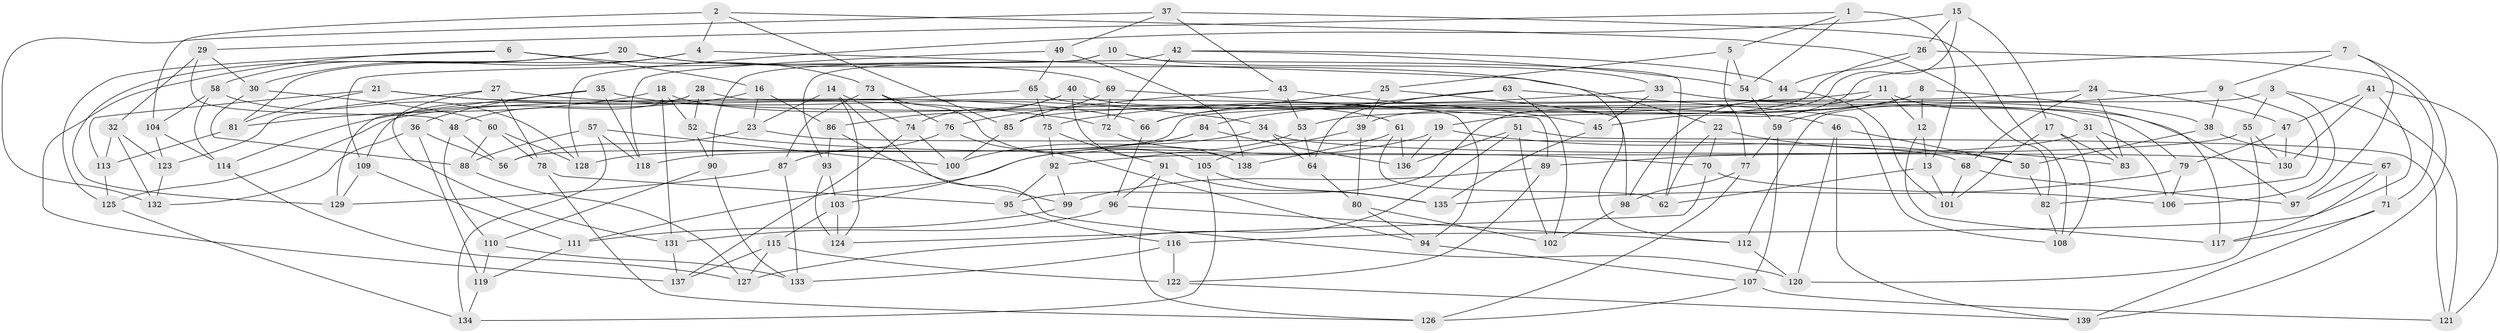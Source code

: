 // Generated by graph-tools (version 1.1) at 2025/16/03/09/25 04:16:26]
// undirected, 139 vertices, 278 edges
graph export_dot {
graph [start="1"]
  node [color=gray90,style=filled];
  1;
  2;
  3;
  4;
  5;
  6;
  7;
  8;
  9;
  10;
  11;
  12;
  13;
  14;
  15;
  16;
  17;
  18;
  19;
  20;
  21;
  22;
  23;
  24;
  25;
  26;
  27;
  28;
  29;
  30;
  31;
  32;
  33;
  34;
  35;
  36;
  37;
  38;
  39;
  40;
  41;
  42;
  43;
  44;
  45;
  46;
  47;
  48;
  49;
  50;
  51;
  52;
  53;
  54;
  55;
  56;
  57;
  58;
  59;
  60;
  61;
  62;
  63;
  64;
  65;
  66;
  67;
  68;
  69;
  70;
  71;
  72;
  73;
  74;
  75;
  76;
  77;
  78;
  79;
  80;
  81;
  82;
  83;
  84;
  85;
  86;
  87;
  88;
  89;
  90;
  91;
  92;
  93;
  94;
  95;
  96;
  97;
  98;
  99;
  100;
  101;
  102;
  103;
  104;
  105;
  106;
  107;
  108;
  109;
  110;
  111;
  112;
  113;
  114;
  115;
  116;
  117;
  118;
  119;
  120;
  121;
  122;
  123;
  124;
  125;
  126;
  127;
  128;
  129;
  130;
  131;
  132;
  133;
  134;
  135;
  136;
  137;
  138;
  139;
  1 -- 54;
  1 -- 13;
  1 -- 29;
  1 -- 5;
  2 -- 82;
  2 -- 104;
  2 -- 4;
  2 -- 85;
  3 -- 112;
  3 -- 106;
  3 -- 121;
  3 -- 55;
  4 -- 30;
  4 -- 81;
  4 -- 112;
  5 -- 25;
  5 -- 54;
  5 -- 77;
  6 -- 125;
  6 -- 73;
  6 -- 137;
  6 -- 16;
  7 -- 139;
  7 -- 45;
  7 -- 97;
  7 -- 9;
  8 -- 19;
  8 -- 38;
  8 -- 12;
  8 -- 66;
  9 -- 38;
  9 -- 59;
  9 -- 82;
  10 -- 33;
  10 -- 93;
  10 -- 90;
  10 -- 62;
  11 -- 98;
  11 -- 31;
  11 -- 85;
  11 -- 12;
  12 -- 117;
  12 -- 13;
  13 -- 101;
  13 -- 62;
  14 -- 124;
  14 -- 23;
  14 -- 120;
  14 -- 74;
  15 -- 128;
  15 -- 17;
  15 -- 26;
  15 -- 95;
  16 -- 114;
  16 -- 23;
  16 -- 86;
  17 -- 101;
  17 -- 83;
  17 -- 108;
  18 -- 131;
  18 -- 61;
  18 -- 52;
  18 -- 81;
  19 -- 50;
  19 -- 111;
  19 -- 136;
  20 -- 69;
  20 -- 22;
  20 -- 58;
  20 -- 129;
  21 -- 66;
  21 -- 113;
  21 -- 72;
  21 -- 81;
  22 -- 83;
  22 -- 62;
  22 -- 70;
  23 -- 56;
  23 -- 68;
  24 -- 56;
  24 -- 47;
  24 -- 83;
  24 -- 68;
  25 -- 39;
  25 -- 66;
  25 -- 98;
  26 -- 39;
  26 -- 71;
  26 -- 44;
  27 -- 131;
  27 -- 78;
  27 -- 123;
  27 -- 34;
  28 -- 48;
  28 -- 94;
  28 -- 52;
  28 -- 109;
  29 -- 48;
  29 -- 32;
  29 -- 30;
  30 -- 88;
  30 -- 60;
  31 -- 83;
  31 -- 89;
  31 -- 106;
  32 -- 132;
  32 -- 113;
  32 -- 123;
  33 -- 117;
  33 -- 45;
  33 -- 75;
  34 -- 100;
  34 -- 64;
  34 -- 130;
  35 -- 118;
  35 -- 36;
  35 -- 129;
  35 -- 46;
  36 -- 119;
  36 -- 56;
  36 -- 132;
  37 -- 43;
  37 -- 132;
  37 -- 108;
  37 -- 49;
  38 -- 50;
  38 -- 67;
  39 -- 80;
  39 -- 105;
  40 -- 97;
  40 -- 138;
  40 -- 86;
  40 -- 74;
  41 -- 116;
  41 -- 47;
  41 -- 130;
  41 -- 121;
  42 -- 72;
  42 -- 109;
  42 -- 54;
  42 -- 44;
  43 -- 76;
  43 -- 53;
  43 -- 45;
  44 -- 101;
  44 -- 53;
  45 -- 135;
  46 -- 50;
  46 -- 120;
  46 -- 139;
  47 -- 79;
  47 -- 130;
  48 -- 56;
  48 -- 110;
  49 -- 65;
  49 -- 118;
  49 -- 138;
  50 -- 82;
  51 -- 121;
  51 -- 102;
  51 -- 136;
  51 -- 127;
  52 -- 70;
  52 -- 90;
  53 -- 64;
  53 -- 103;
  54 -- 59;
  55 -- 130;
  55 -- 120;
  55 -- 92;
  57 -- 118;
  57 -- 100;
  57 -- 88;
  57 -- 134;
  58 -- 104;
  58 -- 114;
  58 -- 128;
  59 -- 107;
  59 -- 77;
  60 -- 128;
  60 -- 88;
  60 -- 78;
  61 -- 136;
  61 -- 62;
  61 -- 138;
  63 -- 102;
  63 -- 108;
  63 -- 64;
  63 -- 84;
  64 -- 80;
  65 -- 125;
  65 -- 75;
  65 -- 79;
  66 -- 96;
  67 -- 71;
  67 -- 117;
  67 -- 97;
  68 -- 101;
  68 -- 97;
  69 -- 85;
  69 -- 89;
  69 -- 72;
  70 -- 106;
  70 -- 124;
  71 -- 139;
  71 -- 117;
  72 -- 138;
  73 -- 87;
  73 -- 76;
  73 -- 105;
  74 -- 137;
  74 -- 100;
  75 -- 92;
  75 -- 91;
  76 -- 87;
  76 -- 94;
  77 -- 126;
  77 -- 98;
  78 -- 126;
  78 -- 95;
  79 -- 106;
  79 -- 135;
  80 -- 94;
  80 -- 102;
  81 -- 113;
  82 -- 108;
  84 -- 128;
  84 -- 136;
  84 -- 118;
  85 -- 100;
  86 -- 99;
  86 -- 93;
  87 -- 129;
  87 -- 133;
  88 -- 127;
  89 -- 122;
  89 -- 99;
  90 -- 110;
  90 -- 133;
  91 -- 126;
  91 -- 96;
  91 -- 135;
  92 -- 99;
  92 -- 95;
  93 -- 124;
  93 -- 103;
  94 -- 107;
  95 -- 116;
  96 -- 112;
  96 -- 131;
  98 -- 102;
  99 -- 111;
  103 -- 115;
  103 -- 124;
  104 -- 114;
  104 -- 123;
  105 -- 135;
  105 -- 134;
  107 -- 126;
  107 -- 121;
  109 -- 129;
  109 -- 111;
  110 -- 133;
  110 -- 119;
  111 -- 119;
  112 -- 120;
  113 -- 125;
  114 -- 127;
  115 -- 137;
  115 -- 127;
  115 -- 122;
  116 -- 133;
  116 -- 122;
  119 -- 134;
  122 -- 139;
  123 -- 132;
  125 -- 134;
  131 -- 137;
}
